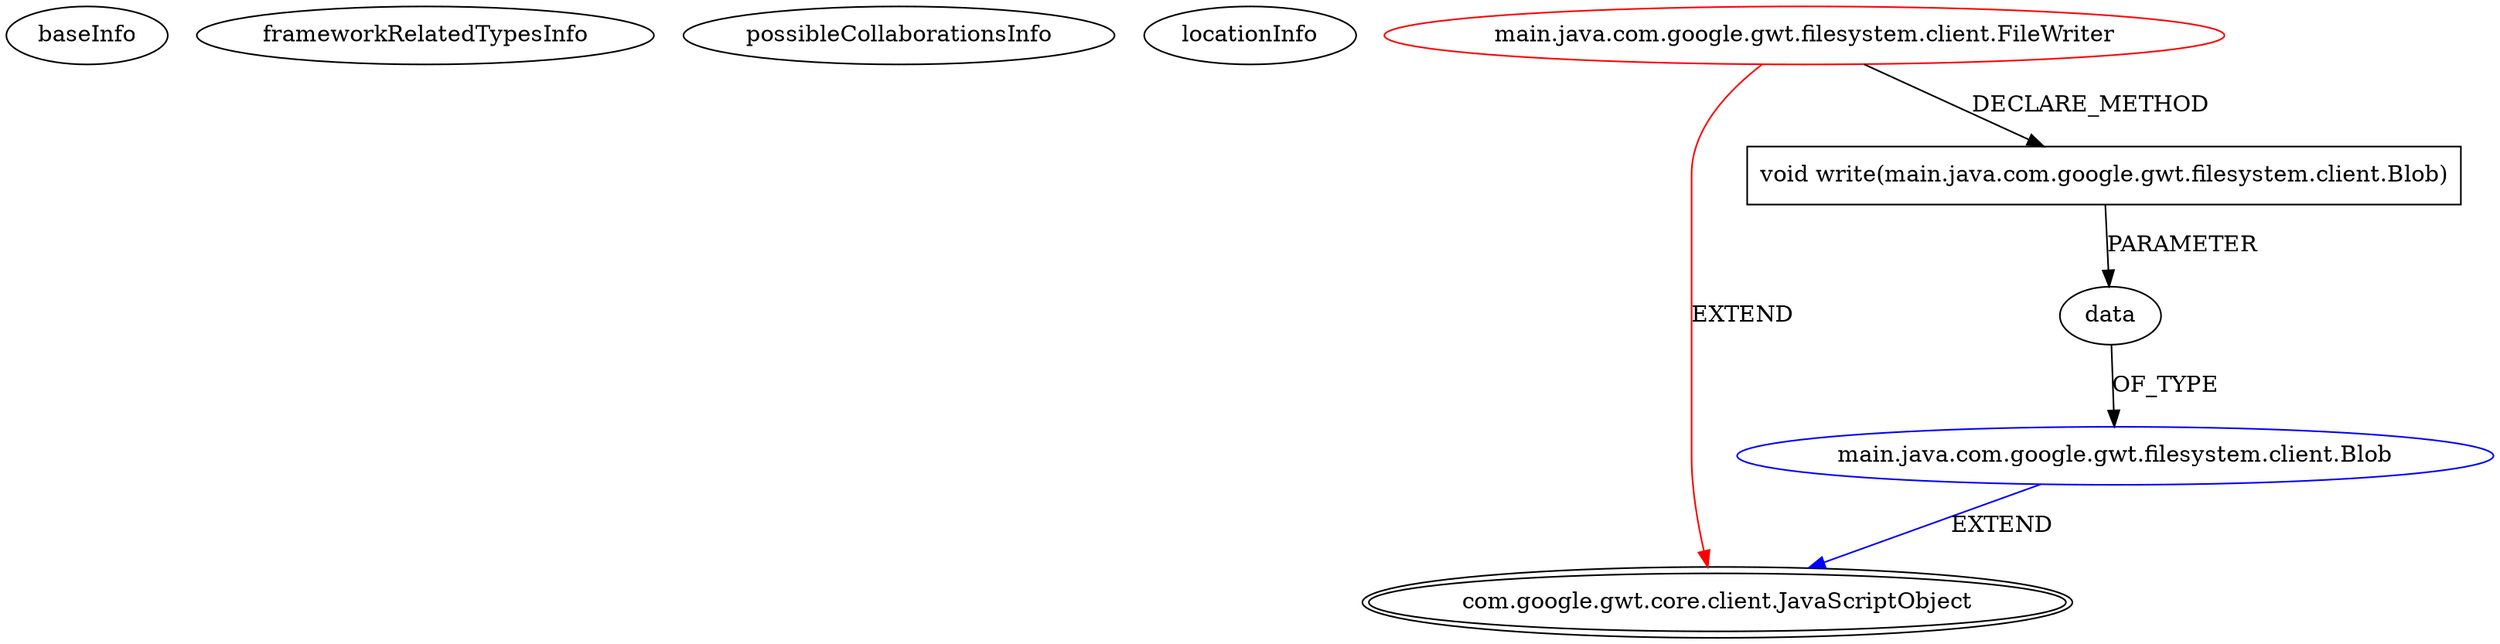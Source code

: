 digraph {
baseInfo[graphId=907,category="extension_graph",isAnonymous=false,possibleRelation=true]
frameworkRelatedTypesInfo[0="com.google.gwt.core.client.JavaScriptObject"]
possibleCollaborationsInfo[0="907~CLIENT_METHOD_DECLARATION-PARAMETER_DECLARATION-~com.google.gwt.core.client.JavaScriptObject ~com.google.gwt.core.client.JavaScriptObject ~false~false"]
locationInfo[projectName="bradrydzewski-gwt-filesystem",filePath="/bradrydzewski-gwt-filesystem/gwt-filesystem-master/gwt-filesystem/src/main/java/com/google/gwt/filesystem/client/FileWriter.java",contextSignature="FileWriter",graphId="907"]
0[label="main.java.com.google.gwt.filesystem.client.FileWriter",vertexType="ROOT_CLIENT_CLASS_DECLARATION",isFrameworkType=false,color=red]
1[label="com.google.gwt.core.client.JavaScriptObject",vertexType="FRAMEWORK_CLASS_TYPE",isFrameworkType=true,peripheries=2]
4[label="void write(main.java.com.google.gwt.filesystem.client.Blob)",vertexType="CLIENT_METHOD_DECLARATION",isFrameworkType=false,shape=box]
5[label="data",vertexType="PARAMETER_DECLARATION",isFrameworkType=false]
6[label="main.java.com.google.gwt.filesystem.client.Blob",vertexType="REFERENCE_CLIENT_CLASS_DECLARATION",isFrameworkType=false,color=blue]
0->1[label="EXTEND",color=red]
0->4[label="DECLARE_METHOD"]
6->1[label="EXTEND",color=blue]
5->6[label="OF_TYPE"]
4->5[label="PARAMETER"]
}
